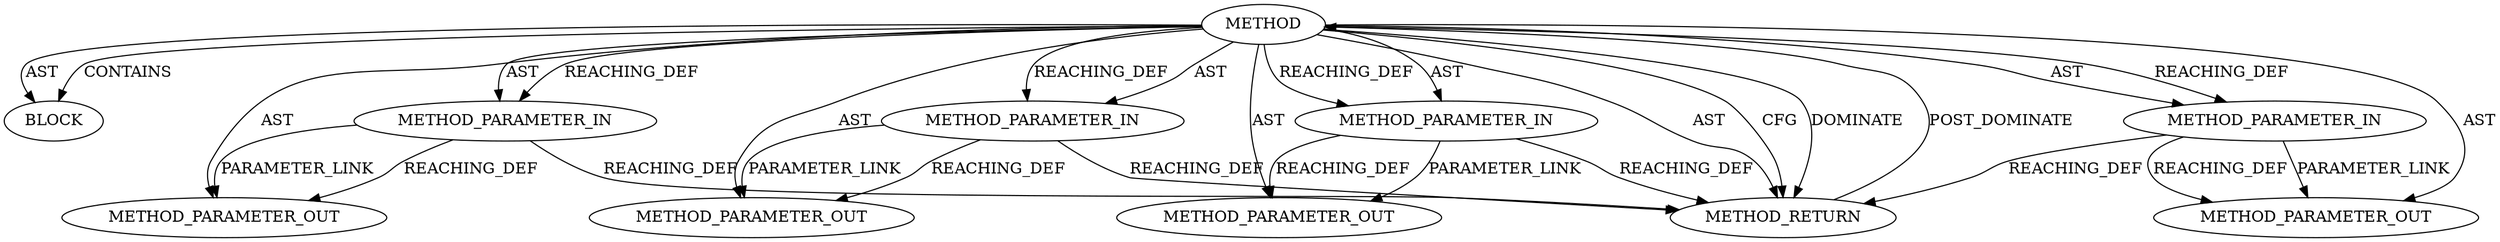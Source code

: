 digraph {
  2434 [label=BLOCK ORDER=1 ARGUMENT_INDEX=1 CODE="<empty>" TYPE_FULL_NAME="ANY"]
  2432 [label=METHOD_PARAMETER_IN ORDER=3 CODE="p3" IS_VARIADIC=false TYPE_FULL_NAME="ANY" EVALUATION_STRATEGY="BY_VALUE" INDEX=3 NAME="p3"]
  2429 [label=METHOD AST_PARENT_TYPE="NAMESPACE_BLOCK" AST_PARENT_FULL_NAME="<global>" ORDER=0 CODE="<empty>" FULL_NAME="skb_copy_to_linear_data_offset" IS_EXTERNAL=true FILENAME="<empty>" SIGNATURE="" NAME="skb_copy_to_linear_data_offset"]
  2892 [label=METHOD_PARAMETER_OUT ORDER=1 CODE="p1" IS_VARIADIC=false TYPE_FULL_NAME="ANY" EVALUATION_STRATEGY="BY_VALUE" INDEX=1 NAME="p1"]
  2895 [label=METHOD_PARAMETER_OUT ORDER=4 CODE="p4" IS_VARIADIC=false TYPE_FULL_NAME="ANY" EVALUATION_STRATEGY="BY_VALUE" INDEX=4 NAME="p4"]
  2893 [label=METHOD_PARAMETER_OUT ORDER=2 CODE="p2" IS_VARIADIC=false TYPE_FULL_NAME="ANY" EVALUATION_STRATEGY="BY_VALUE" INDEX=2 NAME="p2"]
  2433 [label=METHOD_PARAMETER_IN ORDER=4 CODE="p4" IS_VARIADIC=false TYPE_FULL_NAME="ANY" EVALUATION_STRATEGY="BY_VALUE" INDEX=4 NAME="p4"]
  2894 [label=METHOD_PARAMETER_OUT ORDER=3 CODE="p3" IS_VARIADIC=false TYPE_FULL_NAME="ANY" EVALUATION_STRATEGY="BY_VALUE" INDEX=3 NAME="p3"]
  2430 [label=METHOD_PARAMETER_IN ORDER=1 CODE="p1" IS_VARIADIC=false TYPE_FULL_NAME="ANY" EVALUATION_STRATEGY="BY_VALUE" INDEX=1 NAME="p1"]
  2435 [label=METHOD_RETURN ORDER=2 CODE="RET" TYPE_FULL_NAME="ANY" EVALUATION_STRATEGY="BY_VALUE"]
  2431 [label=METHOD_PARAMETER_IN ORDER=2 CODE="p2" IS_VARIADIC=false TYPE_FULL_NAME="ANY" EVALUATION_STRATEGY="BY_VALUE" INDEX=2 NAME="p2"]
  2433 -> 2435 [label=REACHING_DEF VARIABLE="p4"]
  2429 -> 2893 [label=AST ]
  2431 -> 2893 [label=PARAMETER_LINK ]
  2429 -> 2895 [label=AST ]
  2433 -> 2895 [label=REACHING_DEF VARIABLE="p4"]
  2429 -> 2894 [label=AST ]
  2429 -> 2435 [label=AST ]
  2429 -> 2435 [label=CFG ]
  2430 -> 2892 [label=PARAMETER_LINK ]
  2432 -> 2435 [label=REACHING_DEF VARIABLE="p3"]
  2429 -> 2433 [label=REACHING_DEF VARIABLE=""]
  2432 -> 2894 [label=REACHING_DEF VARIABLE="p3"]
  2429 -> 2431 [label=REACHING_DEF VARIABLE=""]
  2429 -> 2892 [label=AST ]
  2429 -> 2432 [label=AST ]
  2430 -> 2892 [label=REACHING_DEF VARIABLE="p1"]
  2429 -> 2433 [label=AST ]
  2435 -> 2429 [label=POST_DOMINATE ]
  2433 -> 2895 [label=PARAMETER_LINK ]
  2429 -> 2430 [label=AST ]
  2431 -> 2435 [label=REACHING_DEF VARIABLE="p2"]
  2431 -> 2893 [label=REACHING_DEF VARIABLE="p2"]
  2429 -> 2431 [label=AST ]
  2429 -> 2430 [label=REACHING_DEF VARIABLE=""]
  2429 -> 2434 [label=AST ]
  2429 -> 2435 [label=DOMINATE ]
  2430 -> 2435 [label=REACHING_DEF VARIABLE="p1"]
  2432 -> 2894 [label=PARAMETER_LINK ]
  2429 -> 2434 [label=CONTAINS ]
  2429 -> 2432 [label=REACHING_DEF VARIABLE=""]
}
